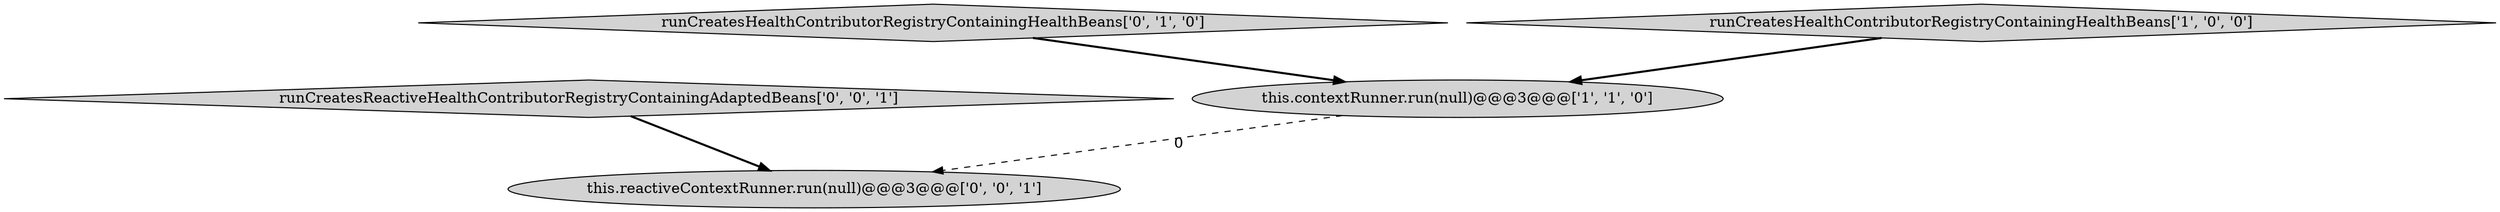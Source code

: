 digraph {
3 [style = filled, label = "runCreatesReactiveHealthContributorRegistryContainingAdaptedBeans['0', '0', '1']", fillcolor = lightgray, shape = diamond image = "AAA0AAABBB3BBB"];
4 [style = filled, label = "this.reactiveContextRunner.run(null)@@@3@@@['0', '0', '1']", fillcolor = lightgray, shape = ellipse image = "AAA0AAABBB3BBB"];
2 [style = filled, label = "runCreatesHealthContributorRegistryContainingHealthBeans['0', '1', '0']", fillcolor = lightgray, shape = diamond image = "AAA0AAABBB2BBB"];
0 [style = filled, label = "this.contextRunner.run(null)@@@3@@@['1', '1', '0']", fillcolor = lightgray, shape = ellipse image = "AAA0AAABBB1BBB"];
1 [style = filled, label = "runCreatesHealthContributorRegistryContainingHealthBeans['1', '0', '0']", fillcolor = lightgray, shape = diamond image = "AAA0AAABBB1BBB"];
2->0 [style = bold, label=""];
1->0 [style = bold, label=""];
3->4 [style = bold, label=""];
0->4 [style = dashed, label="0"];
}
